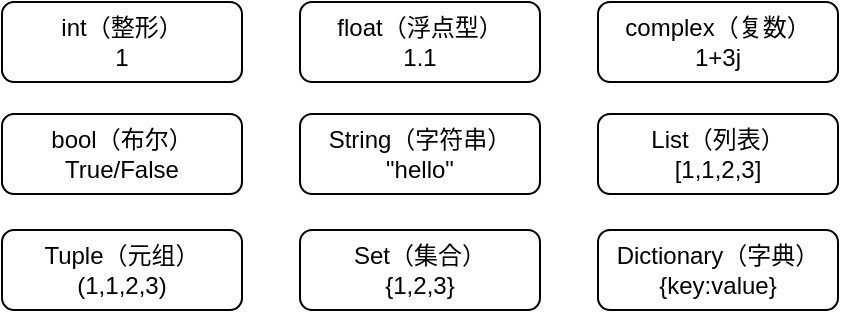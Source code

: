 <mxfile>
    <diagram id="BgPkfIWkJrLLFXelnyS2" name="Page-1">
        <mxGraphModel dx="147" dy="124" grid="0" gridSize="10" guides="1" tooltips="1" connect="1" arrows="1" fold="1" page="1" pageScale="1" pageWidth="850" pageHeight="1100" math="0" shadow="0">
            <root>
                <mxCell id="0"/>
                <mxCell id="1" parent="0"/>
                <mxCell id="3" value="bool（布尔）&lt;br&gt;True/False" style="rounded=1;whiteSpace=wrap;html=1;" parent="1" vertex="1">
                    <mxGeometry x="115" y="254" width="120" height="40" as="geometry"/>
                </mxCell>
                <mxCell id="4" value="String（字符串）&lt;br&gt;&quot;hello&quot;" style="rounded=1;whiteSpace=wrap;html=1;" parent="1" vertex="1">
                    <mxGeometry x="264" y="254" width="120" height="40" as="geometry"/>
                </mxCell>
                <mxCell id="5" value="List（列表）&lt;br&gt;[1,1,2,3]" style="rounded=1;whiteSpace=wrap;html=1;" parent="1" vertex="1">
                    <mxGeometry x="413" y="254" width="120" height="40" as="geometry"/>
                </mxCell>
                <mxCell id="6" value="Tuple（元组）&lt;br&gt;(1,1,2,3)" style="rounded=1;whiteSpace=wrap;html=1;" parent="1" vertex="1">
                    <mxGeometry x="115" y="312" width="120" height="40" as="geometry"/>
                </mxCell>
                <mxCell id="24" value="Dictionary（字典）&lt;br&gt;{key:value}" style="rounded=1;whiteSpace=wrap;html=1;" parent="1" vertex="1">
                    <mxGeometry x="413" y="312" width="120" height="40" as="geometry"/>
                </mxCell>
                <mxCell id="25" value="int（整形）&lt;br&gt;1" style="rounded=1;whiteSpace=wrap;html=1;verticalAlign=middle;align=center;" parent="1" vertex="1">
                    <mxGeometry x="115" y="198" width="120" height="40" as="geometry"/>
                </mxCell>
                <mxCell id="27" value="complex（复数）&lt;br&gt;1+3j" style="whiteSpace=wrap;html=1;rounded=1;" parent="1" vertex="1">
                    <mxGeometry x="413" y="198" width="120" height="40" as="geometry"/>
                </mxCell>
                <mxCell id="31" value="float（浮点型）&lt;br&gt;1.1" style="whiteSpace=wrap;html=1;rounded=1;" parent="1" vertex="1">
                    <mxGeometry x="264" y="198" width="120" height="40" as="geometry"/>
                </mxCell>
                <mxCell id="38" value="Set（集合）&lt;br&gt;{1,2,3}" style="rounded=1;whiteSpace=wrap;html=1;" parent="1" vertex="1">
                    <mxGeometry x="264" y="312" width="120" height="40" as="geometry"/>
                </mxCell>
            </root>
        </mxGraphModel>
    </diagram>
</mxfile>